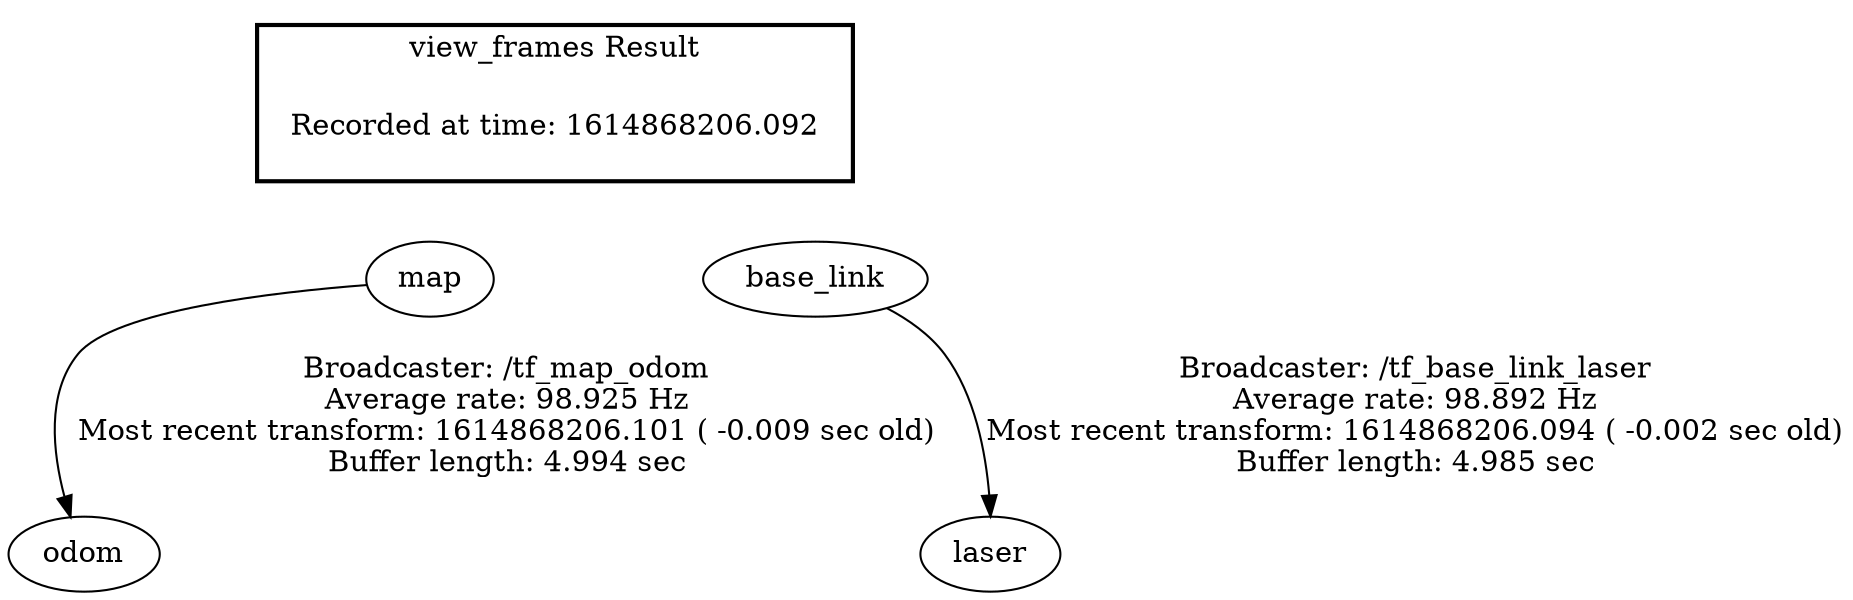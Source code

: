 digraph G {
"map" -> "odom"[label="Broadcaster: /tf_map_odom\nAverage rate: 98.925 Hz\nMost recent transform: 1614868206.101 ( -0.009 sec old)\nBuffer length: 4.994 sec\n"];
"base_link" -> "laser"[label="Broadcaster: /tf_base_link_laser\nAverage rate: 98.892 Hz\nMost recent transform: 1614868206.094 ( -0.002 sec old)\nBuffer length: 4.985 sec\n"];
edge [style=invis];
 subgraph cluster_legend { style=bold; color=black; label ="view_frames Result";
"Recorded at time: 1614868206.092"[ shape=plaintext ] ;
 }->"map";
edge [style=invis];
 subgraph cluster_legend { style=bold; color=black; label ="view_frames Result";
"Recorded at time: 1614868206.092"[ shape=plaintext ] ;
 }->"base_link";
}